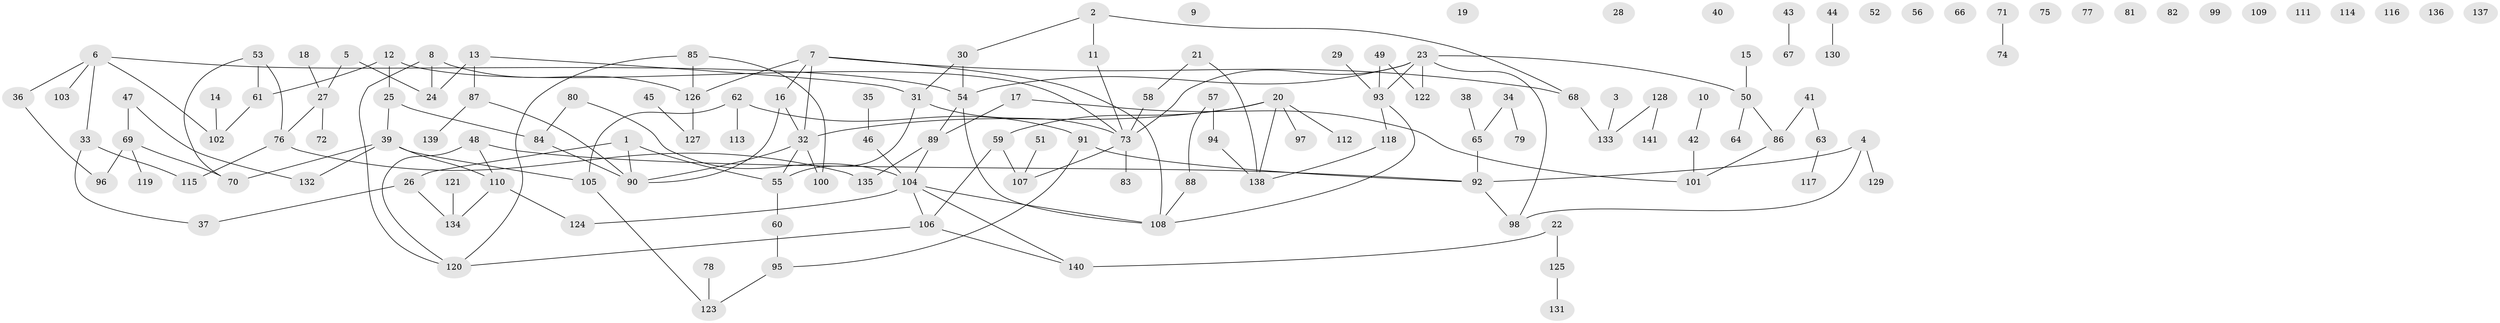 // Generated by graph-tools (version 1.1) at 2025/49/03/09/25 03:49:03]
// undirected, 141 vertices, 159 edges
graph export_dot {
graph [start="1"]
  node [color=gray90,style=filled];
  1;
  2;
  3;
  4;
  5;
  6;
  7;
  8;
  9;
  10;
  11;
  12;
  13;
  14;
  15;
  16;
  17;
  18;
  19;
  20;
  21;
  22;
  23;
  24;
  25;
  26;
  27;
  28;
  29;
  30;
  31;
  32;
  33;
  34;
  35;
  36;
  37;
  38;
  39;
  40;
  41;
  42;
  43;
  44;
  45;
  46;
  47;
  48;
  49;
  50;
  51;
  52;
  53;
  54;
  55;
  56;
  57;
  58;
  59;
  60;
  61;
  62;
  63;
  64;
  65;
  66;
  67;
  68;
  69;
  70;
  71;
  72;
  73;
  74;
  75;
  76;
  77;
  78;
  79;
  80;
  81;
  82;
  83;
  84;
  85;
  86;
  87;
  88;
  89;
  90;
  91;
  92;
  93;
  94;
  95;
  96;
  97;
  98;
  99;
  100;
  101;
  102;
  103;
  104;
  105;
  106;
  107;
  108;
  109;
  110;
  111;
  112;
  113;
  114;
  115;
  116;
  117;
  118;
  119;
  120;
  121;
  122;
  123;
  124;
  125;
  126;
  127;
  128;
  129;
  130;
  131;
  132;
  133;
  134;
  135;
  136;
  137;
  138;
  139;
  140;
  141;
  1 -- 26;
  1 -- 55;
  1 -- 90;
  2 -- 11;
  2 -- 30;
  2 -- 68;
  3 -- 133;
  4 -- 92;
  4 -- 98;
  4 -- 129;
  5 -- 24;
  5 -- 27;
  6 -- 33;
  6 -- 36;
  6 -- 54;
  6 -- 102;
  6 -- 103;
  7 -- 16;
  7 -- 32;
  7 -- 68;
  7 -- 108;
  7 -- 126;
  8 -- 24;
  8 -- 120;
  8 -- 126;
  10 -- 42;
  11 -- 73;
  12 -- 25;
  12 -- 61;
  12 -- 73;
  13 -- 24;
  13 -- 31;
  13 -- 87;
  14 -- 102;
  15 -- 50;
  16 -- 32;
  16 -- 90;
  17 -- 89;
  17 -- 101;
  18 -- 27;
  20 -- 32;
  20 -- 59;
  20 -- 97;
  20 -- 112;
  20 -- 138;
  21 -- 58;
  21 -- 138;
  22 -- 125;
  22 -- 140;
  23 -- 50;
  23 -- 54;
  23 -- 73;
  23 -- 93;
  23 -- 98;
  23 -- 122;
  25 -- 39;
  25 -- 84;
  26 -- 37;
  26 -- 134;
  27 -- 72;
  27 -- 76;
  29 -- 93;
  30 -- 31;
  30 -- 54;
  31 -- 55;
  31 -- 73;
  32 -- 55;
  32 -- 90;
  32 -- 100;
  33 -- 37;
  33 -- 115;
  34 -- 65;
  34 -- 79;
  35 -- 46;
  36 -- 96;
  38 -- 65;
  39 -- 70;
  39 -- 105;
  39 -- 110;
  39 -- 132;
  41 -- 63;
  41 -- 86;
  42 -- 101;
  43 -- 67;
  44 -- 130;
  45 -- 127;
  46 -- 104;
  47 -- 69;
  47 -- 132;
  48 -- 92;
  48 -- 110;
  48 -- 120;
  49 -- 93;
  49 -- 122;
  50 -- 64;
  50 -- 86;
  51 -- 107;
  53 -- 61;
  53 -- 70;
  53 -- 76;
  54 -- 89;
  54 -- 108;
  55 -- 60;
  57 -- 88;
  57 -- 94;
  58 -- 73;
  59 -- 106;
  59 -- 107;
  60 -- 95;
  61 -- 102;
  62 -- 91;
  62 -- 105;
  62 -- 113;
  63 -- 117;
  65 -- 92;
  68 -- 133;
  69 -- 70;
  69 -- 96;
  69 -- 119;
  71 -- 74;
  73 -- 83;
  73 -- 107;
  76 -- 115;
  76 -- 135;
  78 -- 123;
  80 -- 84;
  80 -- 104;
  84 -- 90;
  85 -- 100;
  85 -- 120;
  85 -- 126;
  86 -- 101;
  87 -- 90;
  87 -- 139;
  88 -- 108;
  89 -- 104;
  89 -- 135;
  91 -- 92;
  91 -- 95;
  92 -- 98;
  93 -- 108;
  93 -- 118;
  94 -- 138;
  95 -- 123;
  104 -- 106;
  104 -- 108;
  104 -- 124;
  104 -- 140;
  105 -- 123;
  106 -- 120;
  106 -- 140;
  110 -- 124;
  110 -- 134;
  118 -- 138;
  121 -- 134;
  125 -- 131;
  126 -- 127;
  128 -- 133;
  128 -- 141;
}

